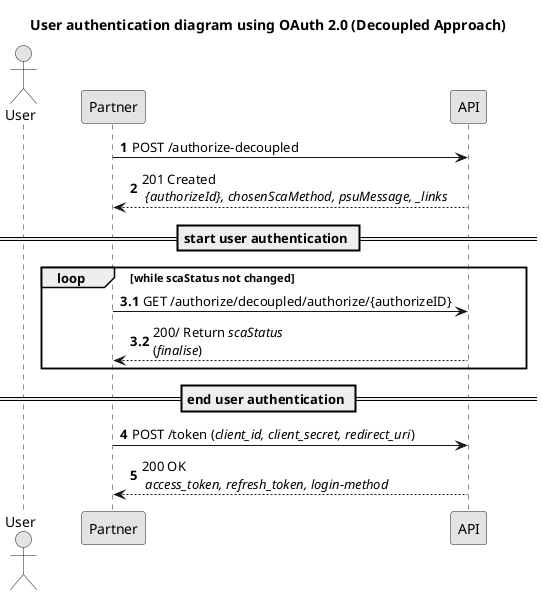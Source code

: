 @startuml decoupled-user-authentication-oauth2-sd

skinparam monochrome true
skinparam shadowing false
skinparam ParticipantPadding 30

title User authentication diagram using OAuth 2.0 (Decoupled Approach)

Actor User as PSU
participant Partner
participant API

autonumber
Partner->API: POST /authorize-decoupled
Partner<--API: 201 Created \n //{authorizeId}, chosenScaMethod, psuMessage, _links//

== start user authentication ==
autonumber 3.1
loop while scaStatus not changed
    Partner->API: GET /authorize/decoupled/authorize/{authorizeID}
    Partner<--API: 200/ Return //scaStatus// \n(//finalise//)
end
== end user authentication ==

autonumber 4

'Request OAuth 2.0 token
Partner->API:  POST /token (//client_id, client_secret, redirect_uri//) 
'OAuth 2.0 access and refresh token
Partner<--API: 200 OK \n //access_token, refresh_token, login-method//

@enduml